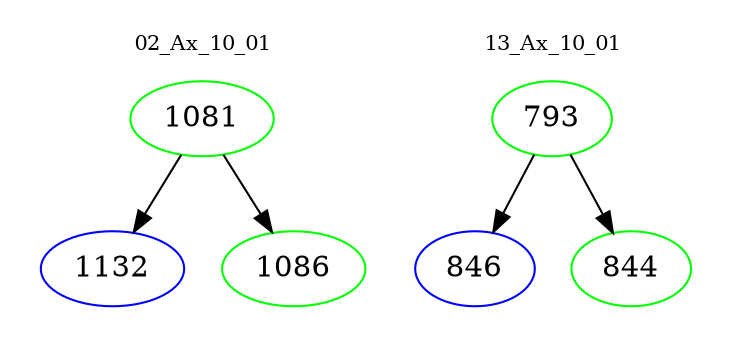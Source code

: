 digraph{
subgraph cluster_0 {
color = white
label = "02_Ax_10_01";
fontsize=10;
T0_1081 [label="1081", color="green"]
T0_1081 -> T0_1132 [color="black"]
T0_1132 [label="1132", color="blue"]
T0_1081 -> T0_1086 [color="black"]
T0_1086 [label="1086", color="green"]
}
subgraph cluster_1 {
color = white
label = "13_Ax_10_01";
fontsize=10;
T1_793 [label="793", color="green"]
T1_793 -> T1_846 [color="black"]
T1_846 [label="846", color="blue"]
T1_793 -> T1_844 [color="black"]
T1_844 [label="844", color="green"]
}
}
